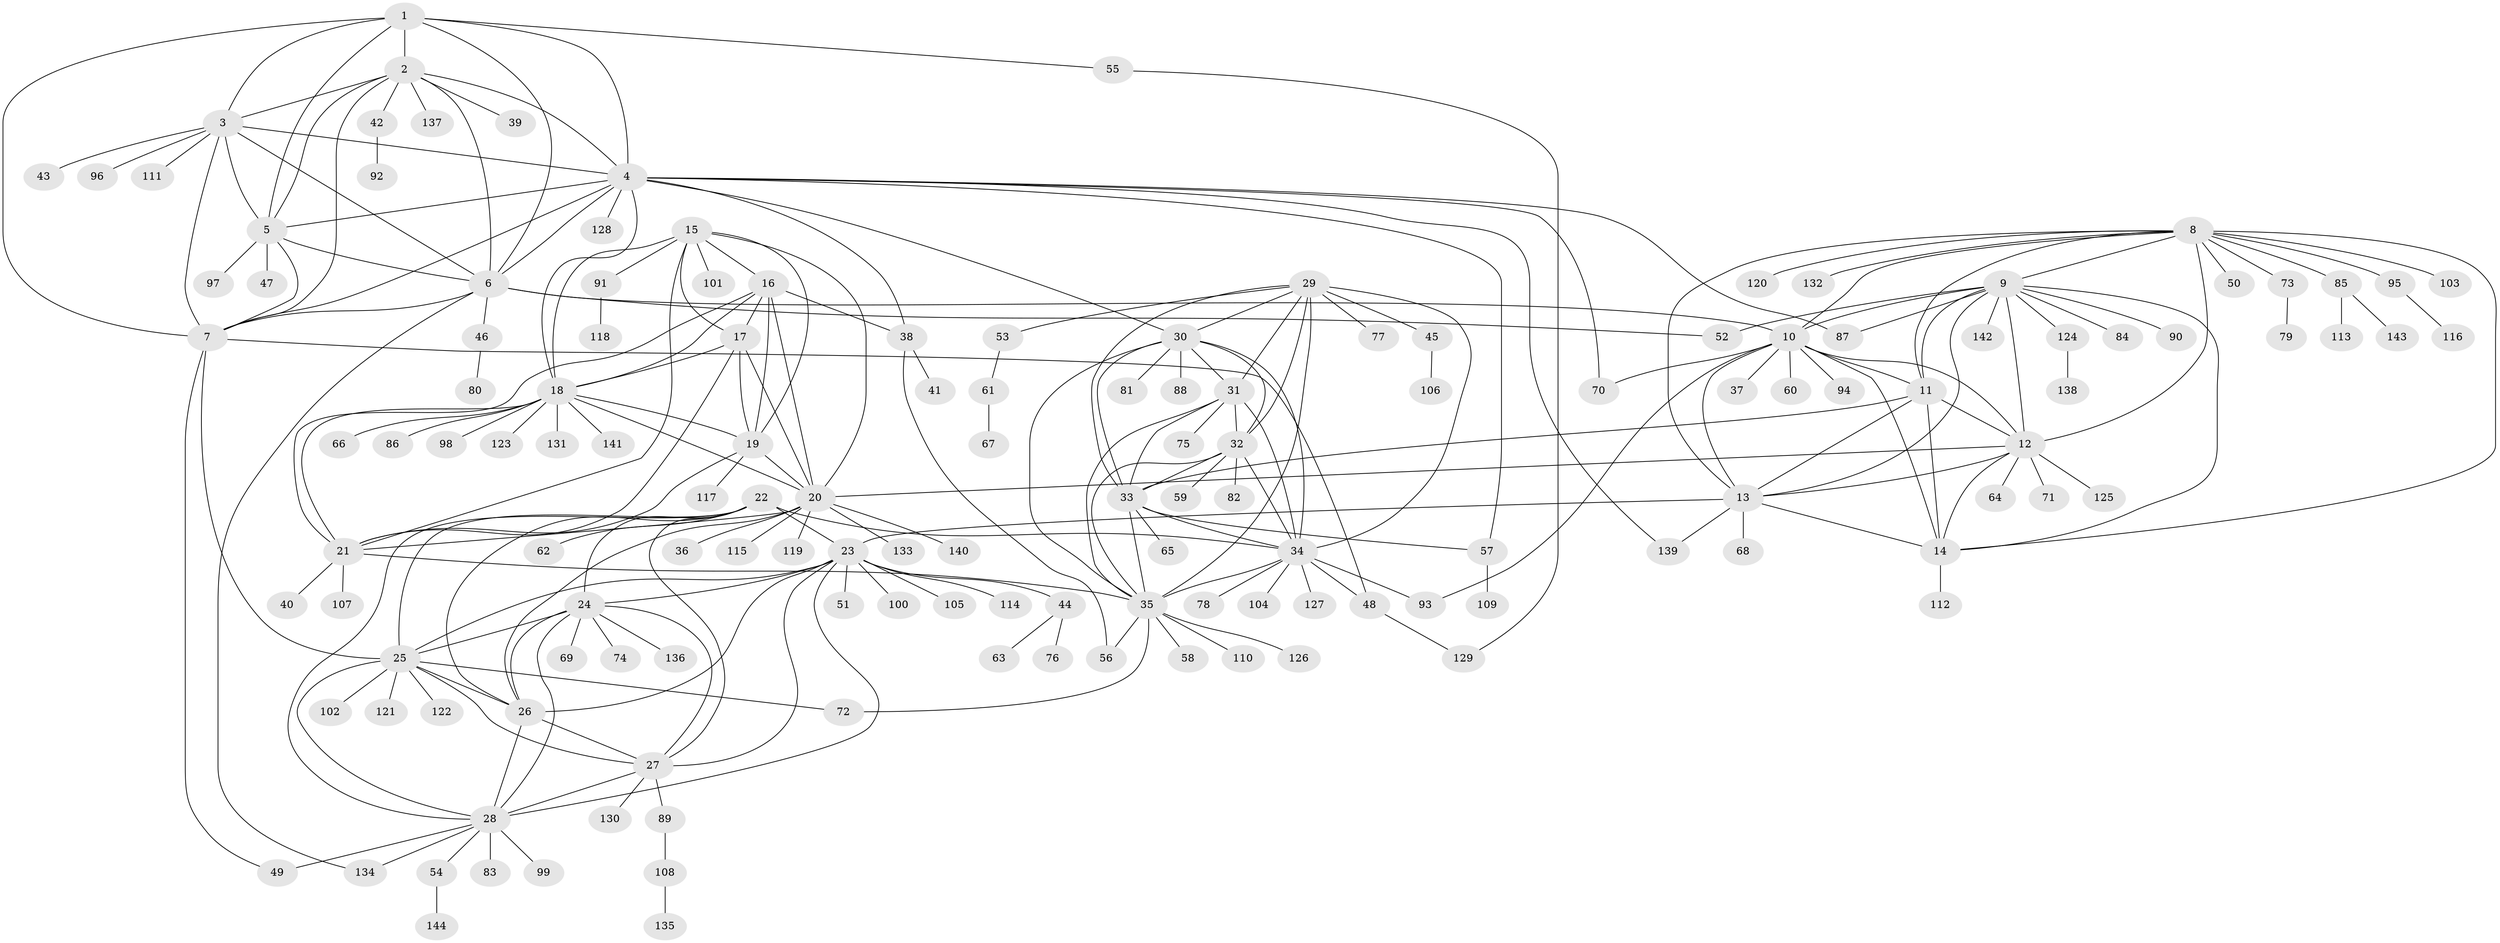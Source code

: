 // coarse degree distribution, {5: 0.043478260869565216, 6: 0.02608695652173913, 10: 0.043478260869565216, 13: 0.017391304347826087, 14: 0.02608695652173913, 11: 0.017391304347826087, 7: 0.017391304347826087, 16: 0.008695652173913044, 8: 0.008695652173913044, 1: 0.6347826086956522, 4: 0.008695652173913044, 3: 0.017391304347826087, 2: 0.13043478260869565}
// Generated by graph-tools (version 1.1) at 2025/24/03/03/25 07:24:15]
// undirected, 144 vertices, 237 edges
graph export_dot {
graph [start="1"]
  node [color=gray90,style=filled];
  1;
  2;
  3;
  4;
  5;
  6;
  7;
  8;
  9;
  10;
  11;
  12;
  13;
  14;
  15;
  16;
  17;
  18;
  19;
  20;
  21;
  22;
  23;
  24;
  25;
  26;
  27;
  28;
  29;
  30;
  31;
  32;
  33;
  34;
  35;
  36;
  37;
  38;
  39;
  40;
  41;
  42;
  43;
  44;
  45;
  46;
  47;
  48;
  49;
  50;
  51;
  52;
  53;
  54;
  55;
  56;
  57;
  58;
  59;
  60;
  61;
  62;
  63;
  64;
  65;
  66;
  67;
  68;
  69;
  70;
  71;
  72;
  73;
  74;
  75;
  76;
  77;
  78;
  79;
  80;
  81;
  82;
  83;
  84;
  85;
  86;
  87;
  88;
  89;
  90;
  91;
  92;
  93;
  94;
  95;
  96;
  97;
  98;
  99;
  100;
  101;
  102;
  103;
  104;
  105;
  106;
  107;
  108;
  109;
  110;
  111;
  112;
  113;
  114;
  115;
  116;
  117;
  118;
  119;
  120;
  121;
  122;
  123;
  124;
  125;
  126;
  127;
  128;
  129;
  130;
  131;
  132;
  133;
  134;
  135;
  136;
  137;
  138;
  139;
  140;
  141;
  142;
  143;
  144;
  1 -- 2;
  1 -- 3;
  1 -- 4;
  1 -- 5;
  1 -- 6;
  1 -- 7;
  1 -- 55;
  2 -- 3;
  2 -- 4;
  2 -- 5;
  2 -- 6;
  2 -- 7;
  2 -- 39;
  2 -- 42;
  2 -- 137;
  3 -- 4;
  3 -- 5;
  3 -- 6;
  3 -- 7;
  3 -- 43;
  3 -- 96;
  3 -- 111;
  4 -- 5;
  4 -- 6;
  4 -- 7;
  4 -- 18;
  4 -- 30;
  4 -- 38;
  4 -- 57;
  4 -- 70;
  4 -- 87;
  4 -- 128;
  4 -- 139;
  5 -- 6;
  5 -- 7;
  5 -- 47;
  5 -- 97;
  6 -- 7;
  6 -- 10;
  6 -- 46;
  6 -- 52;
  6 -- 134;
  7 -- 25;
  7 -- 48;
  7 -- 49;
  8 -- 9;
  8 -- 10;
  8 -- 11;
  8 -- 12;
  8 -- 13;
  8 -- 14;
  8 -- 50;
  8 -- 73;
  8 -- 85;
  8 -- 95;
  8 -- 103;
  8 -- 120;
  8 -- 132;
  9 -- 10;
  9 -- 11;
  9 -- 12;
  9 -- 13;
  9 -- 14;
  9 -- 52;
  9 -- 84;
  9 -- 87;
  9 -- 90;
  9 -- 124;
  9 -- 142;
  10 -- 11;
  10 -- 12;
  10 -- 13;
  10 -- 14;
  10 -- 37;
  10 -- 60;
  10 -- 70;
  10 -- 93;
  10 -- 94;
  11 -- 12;
  11 -- 13;
  11 -- 14;
  11 -- 33;
  12 -- 13;
  12 -- 14;
  12 -- 20;
  12 -- 64;
  12 -- 71;
  12 -- 125;
  13 -- 14;
  13 -- 23;
  13 -- 68;
  13 -- 139;
  14 -- 112;
  15 -- 16;
  15 -- 17;
  15 -- 18;
  15 -- 19;
  15 -- 20;
  15 -- 21;
  15 -- 91;
  15 -- 101;
  16 -- 17;
  16 -- 18;
  16 -- 19;
  16 -- 20;
  16 -- 21;
  16 -- 38;
  17 -- 18;
  17 -- 19;
  17 -- 20;
  17 -- 21;
  18 -- 19;
  18 -- 20;
  18 -- 21;
  18 -- 66;
  18 -- 86;
  18 -- 98;
  18 -- 123;
  18 -- 131;
  18 -- 141;
  19 -- 20;
  19 -- 21;
  19 -- 117;
  20 -- 21;
  20 -- 26;
  20 -- 36;
  20 -- 115;
  20 -- 119;
  20 -- 133;
  20 -- 140;
  21 -- 35;
  21 -- 40;
  21 -- 107;
  22 -- 23;
  22 -- 24;
  22 -- 25;
  22 -- 26;
  22 -- 27;
  22 -- 28;
  22 -- 34;
  22 -- 62;
  23 -- 24;
  23 -- 25;
  23 -- 26;
  23 -- 27;
  23 -- 28;
  23 -- 44;
  23 -- 51;
  23 -- 100;
  23 -- 105;
  23 -- 114;
  24 -- 25;
  24 -- 26;
  24 -- 27;
  24 -- 28;
  24 -- 69;
  24 -- 74;
  24 -- 136;
  25 -- 26;
  25 -- 27;
  25 -- 28;
  25 -- 72;
  25 -- 102;
  25 -- 121;
  25 -- 122;
  26 -- 27;
  26 -- 28;
  27 -- 28;
  27 -- 89;
  27 -- 130;
  28 -- 49;
  28 -- 54;
  28 -- 83;
  28 -- 99;
  28 -- 134;
  29 -- 30;
  29 -- 31;
  29 -- 32;
  29 -- 33;
  29 -- 34;
  29 -- 35;
  29 -- 45;
  29 -- 53;
  29 -- 77;
  30 -- 31;
  30 -- 32;
  30 -- 33;
  30 -- 34;
  30 -- 35;
  30 -- 81;
  30 -- 88;
  31 -- 32;
  31 -- 33;
  31 -- 34;
  31 -- 35;
  31 -- 75;
  32 -- 33;
  32 -- 34;
  32 -- 35;
  32 -- 59;
  32 -- 82;
  33 -- 34;
  33 -- 35;
  33 -- 57;
  33 -- 65;
  34 -- 35;
  34 -- 48;
  34 -- 78;
  34 -- 93;
  34 -- 104;
  34 -- 127;
  35 -- 56;
  35 -- 58;
  35 -- 72;
  35 -- 110;
  35 -- 126;
  38 -- 41;
  38 -- 56;
  42 -- 92;
  44 -- 63;
  44 -- 76;
  45 -- 106;
  46 -- 80;
  48 -- 129;
  53 -- 61;
  54 -- 144;
  55 -- 129;
  57 -- 109;
  61 -- 67;
  73 -- 79;
  85 -- 113;
  85 -- 143;
  89 -- 108;
  91 -- 118;
  95 -- 116;
  108 -- 135;
  124 -- 138;
}
